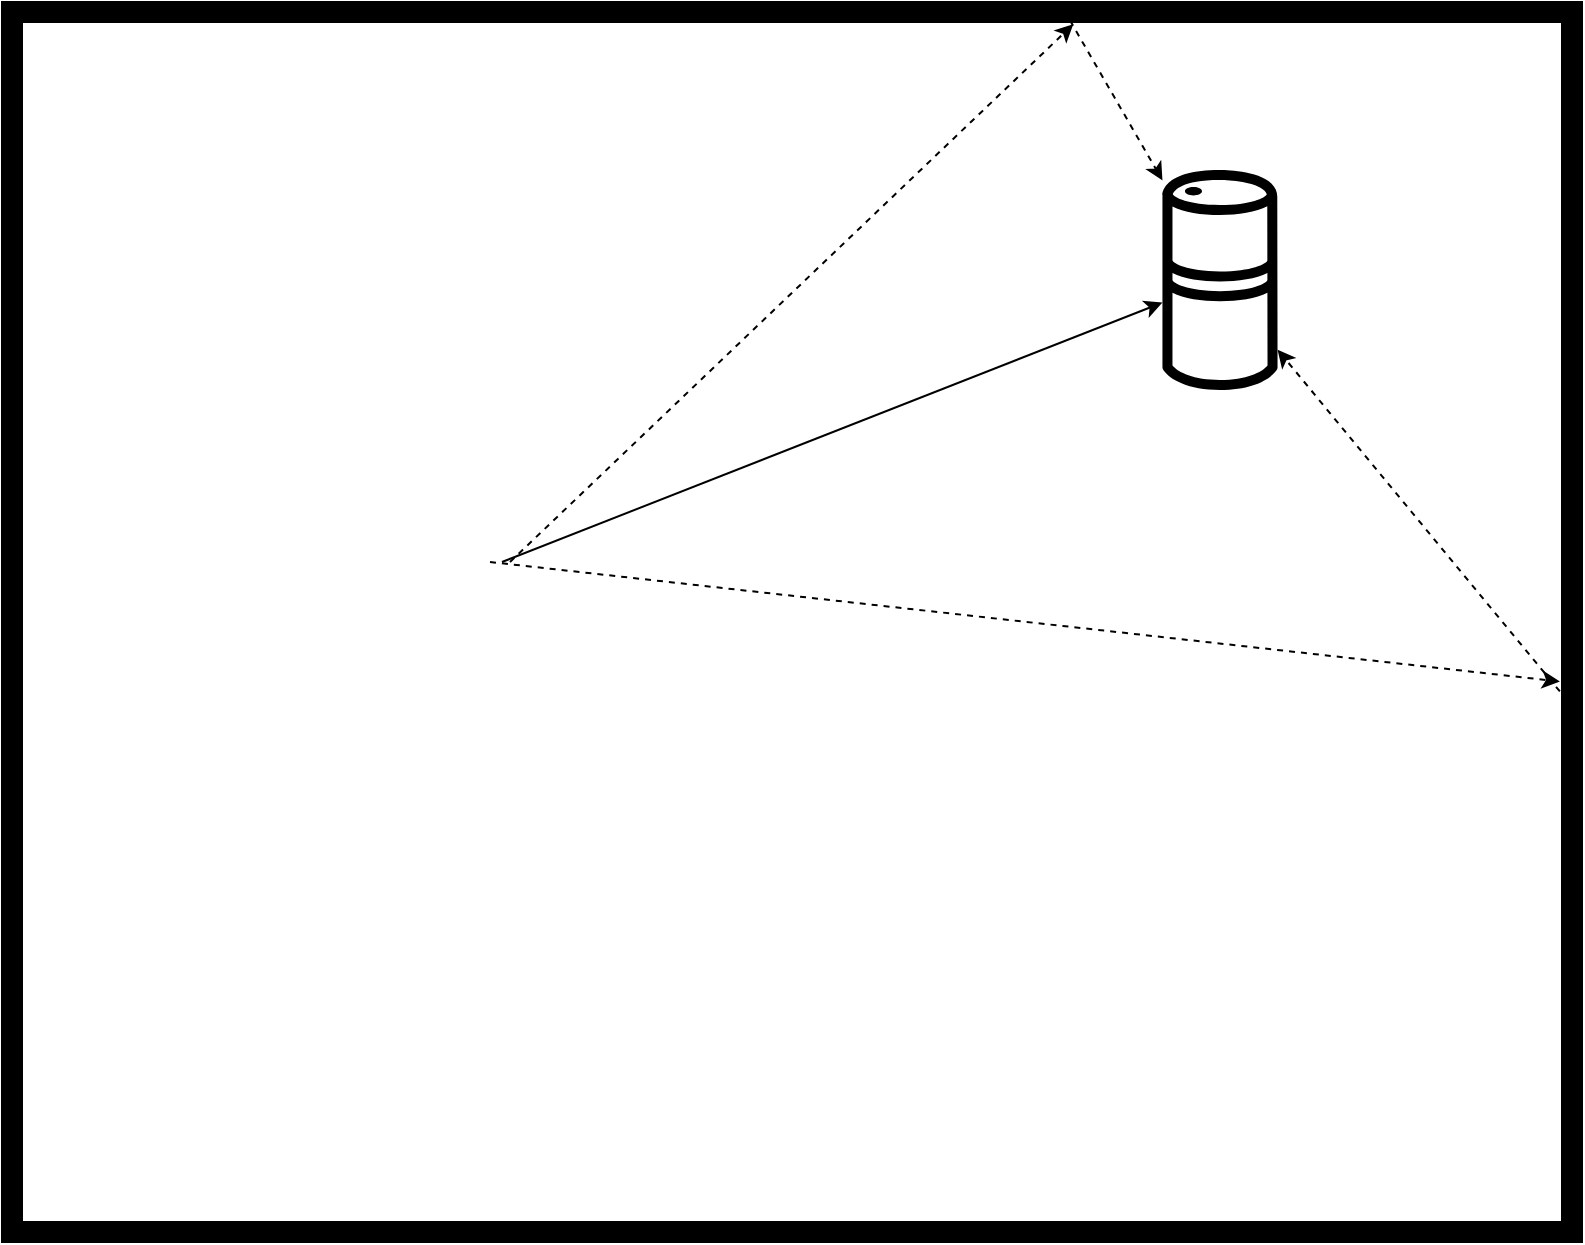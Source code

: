 <mxfile version="10.7.3" type="github"><diagram id="8r5Im1--TehJvG1SZ7P5" name="Page-1"><mxGraphModel dx="1874" dy="1005" grid="1" gridSize="10" guides="1" tooltips="1" connect="1" arrows="1" fold="1" page="1" pageScale="1" pageWidth="1169" pageHeight="827" math="0" shadow="0"><root><mxCell id="0"/><mxCell id="1" parent="0"/><mxCell id="9BDincF0KeumUk5wJfZw-5" value="" style="shape=image;html=1;verticalAlign=top;verticalLabelPosition=bottom;labelBackgroundColor=#ffffff;imageAspect=0;aspect=fixed;image=https://cdn4.iconfinder.com/data/icons/stick-figures-in-motion/100/stickfigure_9-128.png" parent="1" vertex="1"><mxGeometry x="280" y="420" width="208" height="208" as="geometry"/></mxCell><mxCell id="9BDincF0KeumUk5wJfZw-2" value="" style="outlineConnect=0;fontColor=#232F3E;gradientColor=none;fillColor=#000000;strokeColor=none;dashed=0;verticalLabelPosition=bottom;verticalAlign=top;align=center;html=1;fontSize=12;fontStyle=0;aspect=fixed;pointerEvents=1;shape=mxgraph.aws4.echo;" parent="1" vertex="1"><mxGeometry x="720" y="224" width="58" height="110" as="geometry"/></mxCell><mxCell id="9BDincF0KeumUk5wJfZw-6" value="" style="verticalLabelPosition=bottom;html=1;verticalAlign=top;align=center;shape=mxgraph.floorplan.room;fillColor=#000000;" parent="1" vertex="1"><mxGeometry x="140" y="140" width="790" height="620" as="geometry"/></mxCell><mxCell id="9BDincF0KeumUk5wJfZw-7" value="" style="endArrow=classic;html=1;" parent="1" target="9BDincF0KeumUk5wJfZw-2" edge="1"><mxGeometry width="50" height="50" relative="1" as="geometry"><mxPoint x="390" y="420" as="sourcePoint"/><mxPoint x="620" y="390" as="targetPoint"/></mxGeometry></mxCell><mxCell id="9BDincF0KeumUk5wJfZw-8" value="" style="endArrow=classic;html=1;exitX=0.5;exitY=0;exitDx=0;exitDy=0;entryX=0.986;entryY=0.548;entryDx=0;entryDy=0;entryPerimeter=0;dashed=1;" parent="1" source="9BDincF0KeumUk5wJfZw-5" target="9BDincF0KeumUk5wJfZw-6" edge="1"><mxGeometry width="50" height="50" relative="1" as="geometry"><mxPoint x="810" y="520" as="sourcePoint"/><mxPoint x="860" y="470" as="targetPoint"/></mxGeometry></mxCell><mxCell id="9BDincF0KeumUk5wJfZw-18" value="" style="endArrow=none;dashed=1;html=1;entryX=0.994;entryY=0.545;entryDx=0;entryDy=0;entryPerimeter=0;" parent="1" source="9BDincF0KeumUk5wJfZw-2" edge="1"><mxGeometry width="50" height="50" relative="1" as="geometry"><mxPoint x="777.804" y="311.569" as="sourcePoint"/><mxPoint x="772" y="334" as="targetPoint"/></mxGeometry></mxCell><mxCell id="9BDincF0KeumUk5wJfZw-22" value="" style="endArrow=classic;html=1;exitX=0.986;exitY=0.556;exitDx=0;exitDy=0;exitPerimeter=0;dashed=1;" parent="1" source="9BDincF0KeumUk5wJfZw-6" target="9BDincF0KeumUk5wJfZw-2" edge="1"><mxGeometry width="50" height="50" relative="1" as="geometry"><mxPoint x="790" y="400" as="sourcePoint"/><mxPoint x="840" y="350" as="targetPoint"/></mxGeometry></mxCell><mxCell id="9BDincF0KeumUk5wJfZw-23" value="" style="endArrow=classic;html=1;entryX=0.678;entryY=0.018;entryDx=0;entryDy=0;entryPerimeter=0;dashed=1;" parent="1" target="9BDincF0KeumUk5wJfZw-6" edge="1"><mxGeometry width="50" height="50" relative="1" as="geometry"><mxPoint x="394" y="420" as="sourcePoint"/><mxPoint x="929" y="490" as="targetPoint"/></mxGeometry></mxCell><mxCell id="9BDincF0KeumUk5wJfZw-24" value="" style="endArrow=classic;html=1;exitX=0.676;exitY=0.015;exitDx=0;exitDy=0;exitPerimeter=0;dashed=1;" parent="1" source="9BDincF0KeumUk5wJfZw-6" target="9BDincF0KeumUk5wJfZw-2" edge="1"><mxGeometry width="50" height="50" relative="1" as="geometry"><mxPoint x="929" y="495" as="sourcePoint"/><mxPoint x="787.804" y="323.904" as="targetPoint"/></mxGeometry></mxCell></root></mxGraphModel></diagram></mxfile>